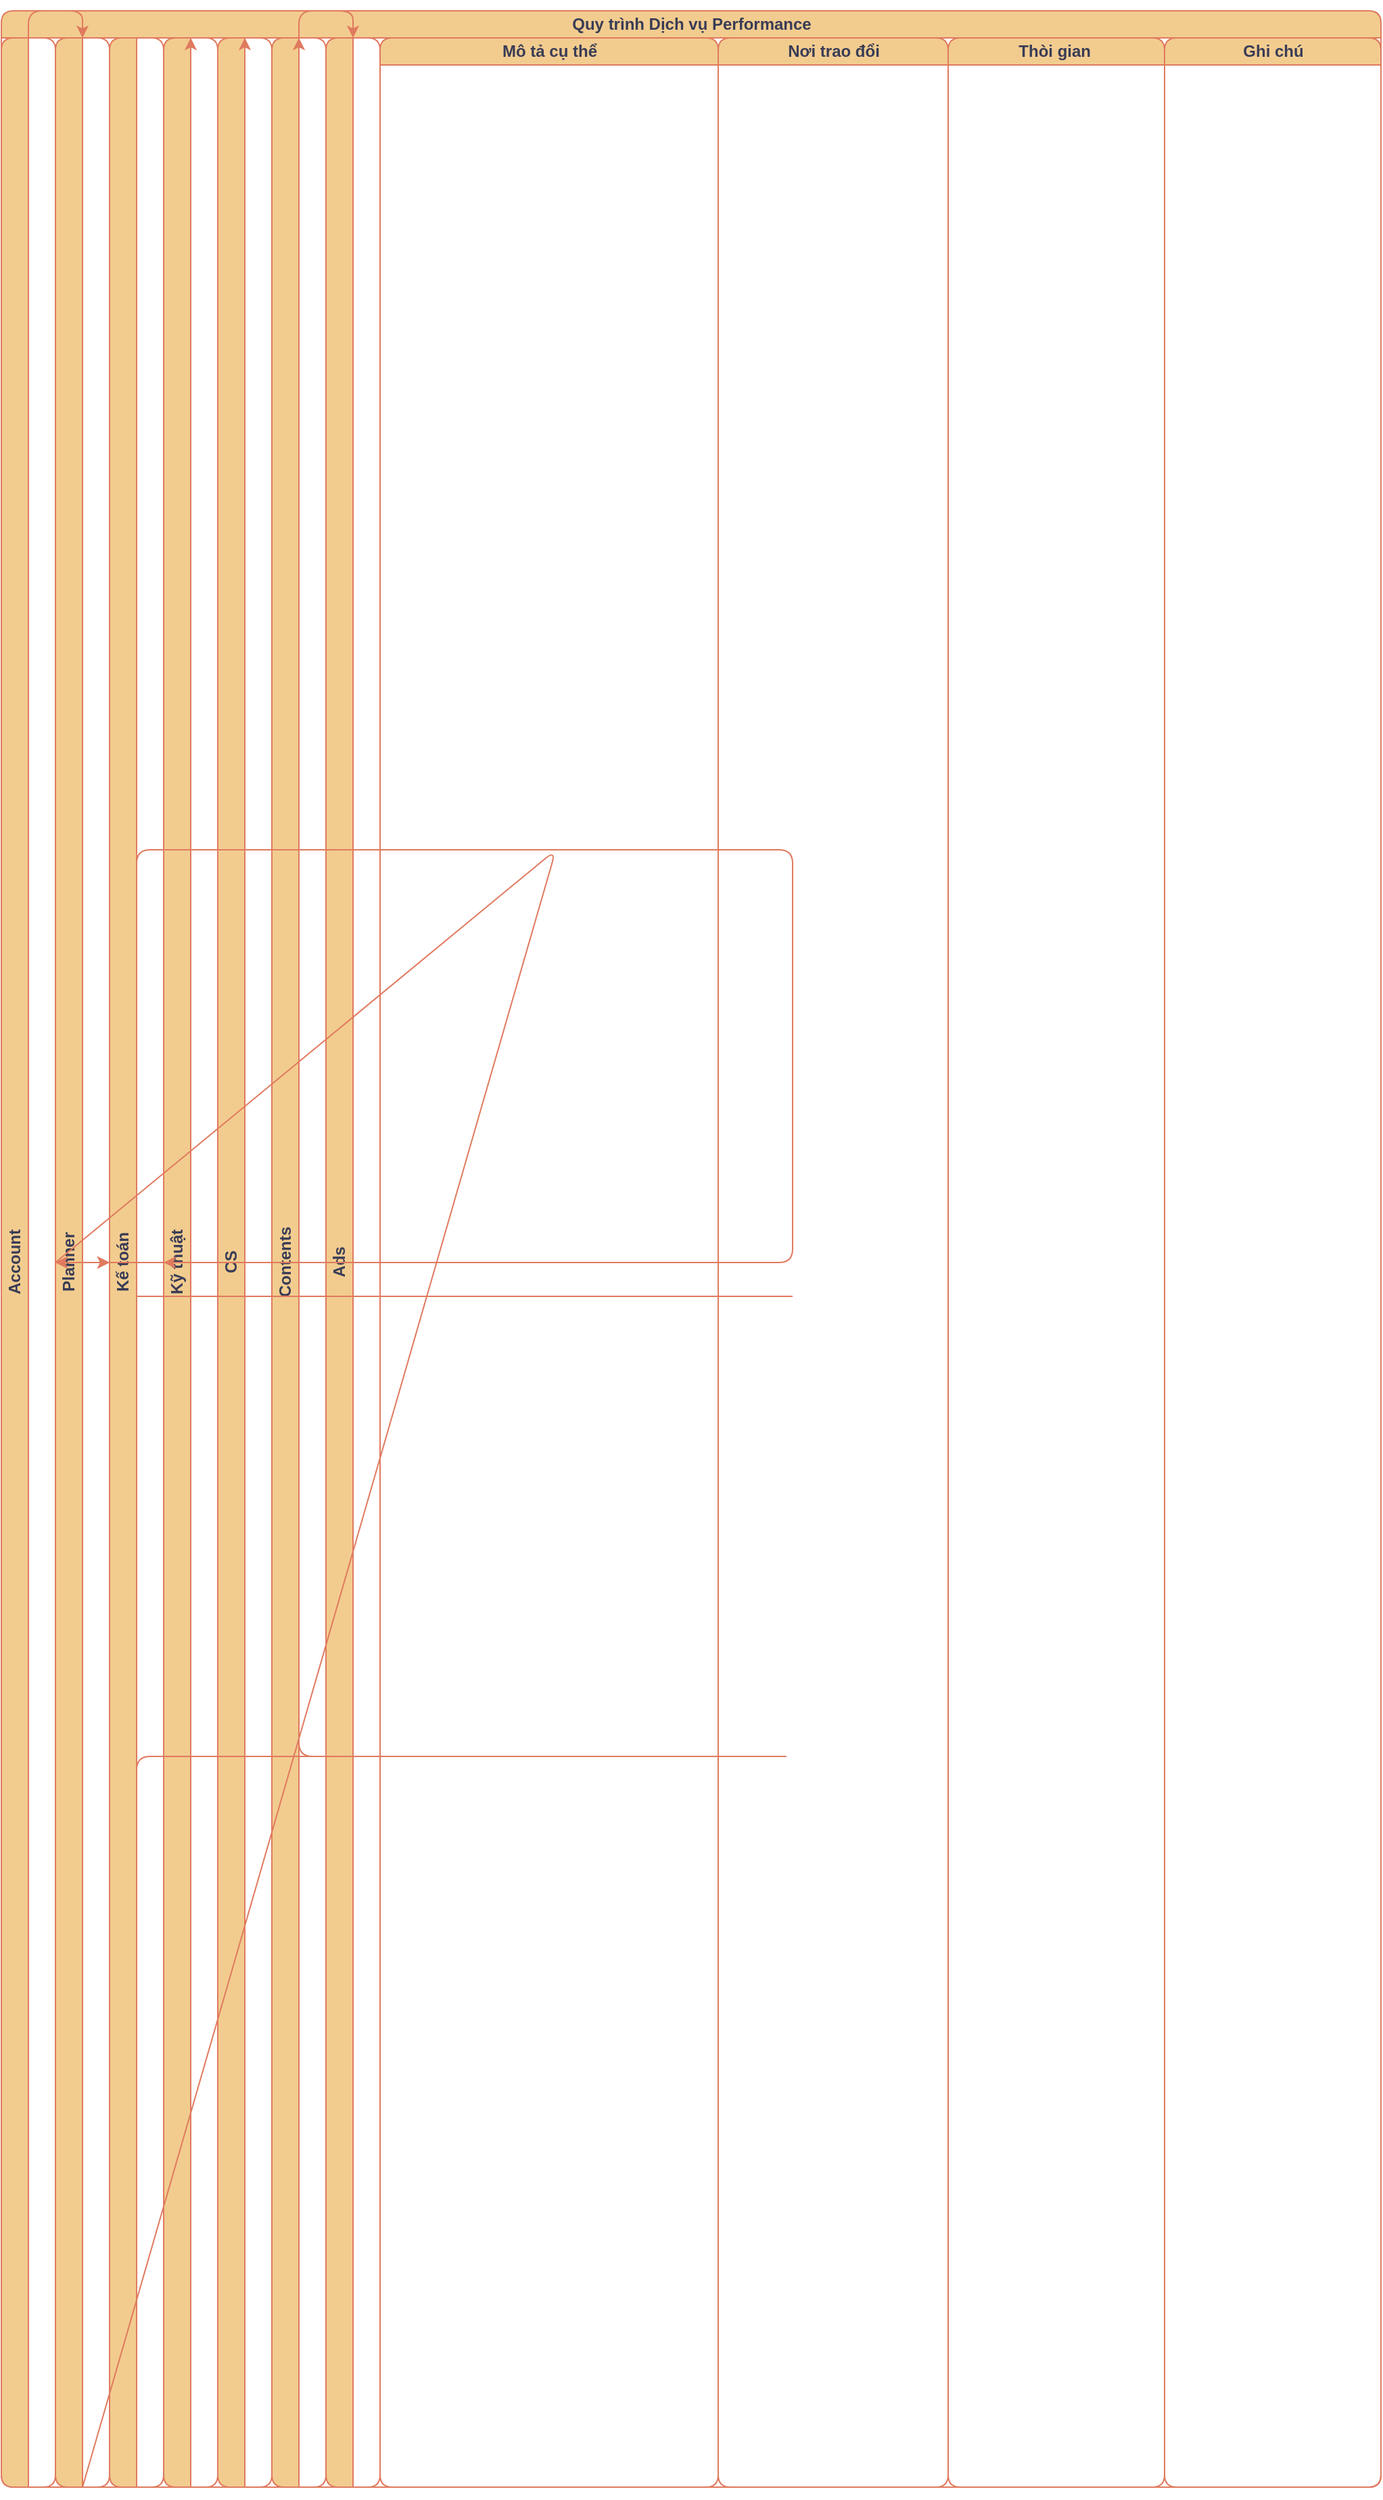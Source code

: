 <mxfile version="28.2.4">
  <diagram name="Trang-1" id="cJSgmq84QjIrBHEmpEzW">
    <mxGraphModel dx="1151" dy="370" grid="1" gridSize="10" guides="1" tooltips="1" connect="1" arrows="1" fold="1" page="1" pageScale="1" pageWidth="827" pageHeight="1169" background="none" math="0" shadow="0">
      <root>
        <mxCell id="0" />
        <mxCell id="1" parent="0" />
        <mxCell id="po69ImwhDXV1_ez0qtBJ-27" value="Quy trình Dịch vụ Performance" style="swimlane;childLayout=stackLayout;resizeParent=1;resizeParentMax=0;startSize=20;html=1;labelBackgroundColor=none;rounded=1;fillColor=#F2CC8F;strokeColor=#E07A5F;fontColor=#393C56;" vertex="1" parent="1">
          <mxGeometry x="-180.0" y="240" width="1020" height="1830" as="geometry" />
        </mxCell>
        <mxCell id="po69ImwhDXV1_ez0qtBJ-28" value="Account" style="swimlane;startSize=20;html=1;labelBackgroundColor=none;rounded=1;fillColor=#F2CC8F;strokeColor=#E07A5F;fontColor=#393C56;" vertex="1" collapsed="1" parent="po69ImwhDXV1_ez0qtBJ-27">
          <mxGeometry y="20" width="40" height="1810" as="geometry">
            <mxRectangle y="20" width="320" height="1810" as="alternateBounds" />
          </mxGeometry>
        </mxCell>
        <mxCell id="F3ab-qrTLPZB82OGR7XM-248" value="Tư vấn" style="whiteSpace=wrap;html=1;rounded=1;labelBackgroundColor=none;fillColor=#F2CC8F;strokeColor=#E07A5F;fontColor=#393C56;" parent="po69ImwhDXV1_ez0qtBJ-28" vertex="1">
          <mxGeometry x="100.0" y="60" width="120" height="60" as="geometry" />
        </mxCell>
        <mxCell id="F3ab-qrTLPZB82OGR7XM-250" value="Tiếp nhận" style="whiteSpace=wrap;html=1;rounded=1;labelBackgroundColor=none;fillColor=#F2CC8F;strokeColor=#E07A5F;fontColor=#393C56;" parent="po69ImwhDXV1_ez0qtBJ-28" vertex="1">
          <mxGeometry x="100.0" y="200" width="120" height="60" as="geometry" />
        </mxCell>
        <mxCell id="F3ab-qrTLPZB82OGR7XM-251" value="" style="edgeStyle=orthogonalEdgeStyle;rounded=1;orthogonalLoop=1;jettySize=auto;html=1;labelBackgroundColor=none;fontColor=default;strokeColor=#E07A5F;" parent="po69ImwhDXV1_ez0qtBJ-28" source="F3ab-qrTLPZB82OGR7XM-248" target="F3ab-qrTLPZB82OGR7XM-250" edge="1">
          <mxGeometry relative="1" as="geometry" />
        </mxCell>
        <mxCell id="F3ab-qrTLPZB82OGR7XM-252" value="Làm Brief" style="rounded=1;whiteSpace=wrap;html=1;labelBackgroundColor=none;fillColor=#F2CC8F;strokeColor=#E07A5F;fontColor=#393C56;" parent="po69ImwhDXV1_ez0qtBJ-28" vertex="1">
          <mxGeometry x="100.0" y="340" width="120" height="60" as="geometry" />
        </mxCell>
        <mxCell id="F3ab-qrTLPZB82OGR7XM-253" value="" style="edgeStyle=orthogonalEdgeStyle;rounded=1;orthogonalLoop=1;jettySize=auto;html=1;labelBackgroundColor=none;fontColor=default;strokeColor=#E07A5F;" parent="po69ImwhDXV1_ez0qtBJ-28" source="F3ab-qrTLPZB82OGR7XM-250" target="F3ab-qrTLPZB82OGR7XM-252" edge="1">
          <mxGeometry relative="1" as="geometry" />
        </mxCell>
        <mxCell id="F3ab-qrTLPZB82OGR7XM-261" value="Pitching" style="whiteSpace=wrap;html=1;rounded=1;labelBackgroundColor=none;fillColor=#F2CC8F;strokeColor=#E07A5F;fontColor=#393C56;" parent="po69ImwhDXV1_ez0qtBJ-28" vertex="1">
          <mxGeometry x="100.0" y="570" width="120" height="60" as="geometry" />
        </mxCell>
        <mxCell id="F3ab-qrTLPZB82OGR7XM-265" value="Chốt khách" style="whiteSpace=wrap;html=1;rounded=1;labelBackgroundColor=none;fillColor=#F2CC8F;strokeColor=#E07A5F;fontColor=#393C56;" parent="po69ImwhDXV1_ez0qtBJ-28" vertex="1">
          <mxGeometry x="100.0" y="710" width="120" height="60" as="geometry" />
        </mxCell>
        <mxCell id="F3ab-qrTLPZB82OGR7XM-266" value="" style="edgeStyle=orthogonalEdgeStyle;rounded=1;orthogonalLoop=1;jettySize=auto;html=1;labelBackgroundColor=none;fontColor=default;strokeColor=#E07A5F;" parent="po69ImwhDXV1_ez0qtBJ-28" source="F3ab-qrTLPZB82OGR7XM-261" target="F3ab-qrTLPZB82OGR7XM-265" edge="1">
          <mxGeometry relative="1" as="geometry" />
        </mxCell>
        <mxCell id="F3ab-qrTLPZB82OGR7XM-269" value="" style="endArrow=classic;html=1;rounded=1;entryX=0;entryY=0.5;entryDx=0;entryDy=0;exitX=0;exitY=0.5;exitDx=0;exitDy=0;labelBackgroundColor=none;fontColor=default;strokeColor=#E07A5F;" parent="po69ImwhDXV1_ez0qtBJ-28" source="F3ab-qrTLPZB82OGR7XM-265" target="F3ab-qrTLPZB82OGR7XM-248" edge="1">
          <mxGeometry relative="1" as="geometry">
            <mxPoint x="60.0" y="730" as="sourcePoint" />
            <mxPoint x="-50.0" y="100" as="targetPoint" />
            <Array as="points">
              <mxPoint x="20.0" y="740" />
              <mxPoint x="20.0" y="270" />
              <mxPoint x="20.0" y="90" />
            </Array>
          </mxGeometry>
        </mxCell>
        <mxCell id="F3ab-qrTLPZB82OGR7XM-270" value="No" style="edgeLabel;resizable=0;html=1;;align=center;verticalAlign=middle;labelBackgroundColor=none;rounded=1;fontColor=#393C56;" parent="F3ab-qrTLPZB82OGR7XM-269" connectable="0" vertex="1">
          <mxGeometry relative="1" as="geometry" />
        </mxCell>
        <mxCell id="po69ImwhDXV1_ez0qtBJ-1" value="Xin thông tin khách" style="rounded=1;whiteSpace=wrap;html=1;labelBackgroundColor=none;fillColor=#F2CC8F;strokeColor=#E07A5F;fontColor=#393C56;" vertex="1" parent="po69ImwhDXV1_ez0qtBJ-28">
          <mxGeometry x="100.0" y="849" width="120" height="60" as="geometry" />
        </mxCell>
        <mxCell id="F3ab-qrTLPZB82OGR7XM-267" value="" style="endArrow=classic;html=1;rounded=1;exitX=0.5;exitY=1;exitDx=0;exitDy=0;entryX=0.5;entryY=0;entryDx=0;entryDy=0;labelBackgroundColor=none;fontColor=default;strokeColor=#E07A5F;" parent="po69ImwhDXV1_ez0qtBJ-28" source="F3ab-qrTLPZB82OGR7XM-265" edge="1" target="po69ImwhDXV1_ez0qtBJ-1">
          <mxGeometry relative="1" as="geometry">
            <mxPoint x="440.0" y="430" as="sourcePoint" />
            <mxPoint x="200.0" y="850" as="targetPoint" />
          </mxGeometry>
        </mxCell>
        <mxCell id="F3ab-qrTLPZB82OGR7XM-268" value="Yes" style="edgeLabel;resizable=0;html=1;;align=center;verticalAlign=middle;labelBackgroundColor=none;rounded=1;fontColor=#393C56;" parent="F3ab-qrTLPZB82OGR7XM-267" connectable="0" vertex="1">
          <mxGeometry relative="1" as="geometry" />
        </mxCell>
        <mxCell id="po69ImwhDXV1_ez0qtBJ-23" value="Họp định kì" style="whiteSpace=wrap;html=1;rounded=1;labelBackgroundColor=none;fillColor=#F2CC8F;strokeColor=#E07A5F;fontColor=#393C56;" vertex="1" parent="po69ImwhDXV1_ez0qtBJ-28">
          <mxGeometry x="100.0" y="1690" width="120" height="60" as="geometry" />
        </mxCell>
        <mxCell id="po69ImwhDXV1_ez0qtBJ-30" value="Planner" style="swimlane;startSize=20;html=1;labelBackgroundColor=none;rounded=1;fillColor=#F2CC8F;strokeColor=#E07A5F;fontColor=#393C56;" vertex="1" collapsed="1" parent="po69ImwhDXV1_ez0qtBJ-27">
          <mxGeometry x="40" y="20" width="40" height="1810" as="geometry">
            <mxRectangle x="320" y="20" width="180" height="1810" as="alternateBounds" />
          </mxGeometry>
        </mxCell>
        <mxCell id="po69ImwhDXV1_ez0qtBJ-60" value="" style="shape=link;html=1;rounded=1;labelBackgroundColor=none;fontColor=default;strokeColor=#E07A5F;" edge="1" parent="po69ImwhDXV1_ez0qtBJ-30">
          <mxGeometry width="100" relative="1" as="geometry">
            <mxPoint x="-319.0" y="1220" as="sourcePoint" />
            <mxPoint x="1101.0" y="1225" as="targetPoint" />
          </mxGeometry>
        </mxCell>
        <mxCell id="F3ab-qrTLPZB82OGR7XM-257" value="Hợp đồng" style="whiteSpace=wrap;html=1;rounded=1;labelBackgroundColor=none;fillColor=#F2CC8F;strokeColor=#E07A5F;fontColor=#393C56;" parent="po69ImwhDXV1_ez0qtBJ-30" vertex="1">
          <mxGeometry x="30.0" y="460" width="120" height="60" as="geometry" />
        </mxCell>
        <mxCell id="po69ImwhDXV1_ez0qtBJ-29" value="Kế toán" style="swimlane;startSize=20;html=1;labelBackgroundColor=none;rounded=1;fillColor=#F2CC8F;strokeColor=#E07A5F;fontColor=#393C56;" vertex="1" collapsed="1" parent="po69ImwhDXV1_ez0qtBJ-27">
          <mxGeometry x="80" y="20" width="40" height="1810" as="geometry">
            <mxRectangle x="500" y="20" width="170" height="1810" as="alternateBounds" />
          </mxGeometry>
        </mxCell>
        <mxCell id="po69ImwhDXV1_ez0qtBJ-66" value="Plan sơ bộ" style="whiteSpace=wrap;html=1;fillColor=#F2CC8F;strokeColor=#E07A5F;fontColor=#393C56;rounded=1;labelBackgroundColor=none;" vertex="1" parent="po69ImwhDXV1_ez0qtBJ-29">
          <mxGeometry x="25.0" y="460" width="120" height="60" as="geometry" />
        </mxCell>
        <mxCell id="po69ImwhDXV1_ez0qtBJ-68" value="Lập Plan chính thức" style="whiteSpace=wrap;html=1;fillColor=#F2CC8F;strokeColor=#E07A5F;fontColor=#393C56;rounded=1;labelBackgroundColor=none;" vertex="1" parent="po69ImwhDXV1_ez0qtBJ-29">
          <mxGeometry x="25.0" y="980" width="120" height="60" as="geometry" />
        </mxCell>
        <mxCell id="po69ImwhDXV1_ez0qtBJ-72" value="Phân tích" style="whiteSpace=wrap;html=1;fillColor=#F2CC8F;strokeColor=#E07A5F;fontColor=#393C56;rounded=1;labelBackgroundColor=none;" vertex="1" parent="po69ImwhDXV1_ez0qtBJ-29">
          <mxGeometry x="25.0" y="1690" width="120" height="60" as="geometry" />
        </mxCell>
        <mxCell id="po69ImwhDXV1_ez0qtBJ-31" value="Kỹ thuật" style="swimlane;startSize=20;html=1;labelBackgroundColor=none;rounded=1;fillColor=#F2CC8F;strokeColor=#E07A5F;fontColor=#393C56;" vertex="1" collapsed="1" parent="po69ImwhDXV1_ez0qtBJ-27">
          <mxGeometry x="120" y="20" width="40" height="1810" as="geometry">
            <mxRectangle x="540" y="20" width="170" height="1810" as="alternateBounds" />
          </mxGeometry>
        </mxCell>
        <mxCell id="po69ImwhDXV1_ez0qtBJ-42" value="" style="shape=link;html=1;rounded=1;labelBackgroundColor=none;fontColor=default;strokeColor=#E07A5F;" edge="1" parent="po69ImwhDXV1_ez0qtBJ-31">
          <mxGeometry width="100" relative="1" as="geometry">
            <mxPoint x="-670.0" y="40" as="sourcePoint" />
            <mxPoint x="750.0" y="45" as="targetPoint" />
          </mxGeometry>
        </mxCell>
        <mxCell id="po69ImwhDXV1_ez0qtBJ-5" value="Share tài khoản" style="rounded=1;whiteSpace=wrap;html=1;labelBackgroundColor=none;fillColor=#F2CC8F;strokeColor=#E07A5F;fontColor=#393C56;" vertex="1" parent="po69ImwhDXV1_ez0qtBJ-31">
          <mxGeometry x="25.0" y="980" width="120" height="60" as="geometry" />
        </mxCell>
        <mxCell id="po69ImwhDXV1_ez0qtBJ-38" value="CS" style="swimlane;startSize=20;html=1;labelBackgroundColor=none;rounded=1;fillColor=#F2CC8F;strokeColor=#E07A5F;fontColor=#393C56;" vertex="1" collapsed="1" parent="po69ImwhDXV1_ez0qtBJ-27">
          <mxGeometry x="160" y="20" width="40" height="1810" as="geometry">
            <mxRectangle x="580" y="20" width="180" height="1810" as="alternateBounds" />
          </mxGeometry>
        </mxCell>
        <mxCell id="po69ImwhDXV1_ez0qtBJ-10" value="Tạo tài khoản" style="rounded=1;whiteSpace=wrap;html=1;labelBackgroundColor=none;fillColor=#F2CC8F;strokeColor=#E07A5F;fontColor=#393C56;" vertex="1" parent="po69ImwhDXV1_ez0qtBJ-38">
          <mxGeometry x="30.0" y="980" width="120" height="60" as="geometry" />
        </mxCell>
        <mxCell id="po69ImwhDXV1_ez0qtBJ-12" value="Nạp tiền" style="whiteSpace=wrap;html=1;rounded=1;labelBackgroundColor=none;fillColor=#F2CC8F;strokeColor=#E07A5F;fontColor=#393C56;" vertex="1" parent="po69ImwhDXV1_ez0qtBJ-38">
          <mxGeometry x="30.0" y="1110" width="120" height="60" as="geometry" />
        </mxCell>
        <mxCell id="po69ImwhDXV1_ez0qtBJ-13" value="" style="edgeStyle=orthogonalEdgeStyle;rounded=1;orthogonalLoop=1;jettySize=auto;html=1;labelBackgroundColor=none;fontColor=default;strokeColor=#E07A5F;" edge="1" parent="po69ImwhDXV1_ez0qtBJ-38" source="po69ImwhDXV1_ez0qtBJ-10" target="po69ImwhDXV1_ez0qtBJ-12">
          <mxGeometry relative="1" as="geometry" />
        </mxCell>
        <mxCell id="po69ImwhDXV1_ez0qtBJ-59" value="" style="shape=link;html=1;rounded=1;labelBackgroundColor=none;fontColor=default;strokeColor=#E07A5F;" edge="1" parent="po69ImwhDXV1_ez0qtBJ-38">
          <mxGeometry width="100" relative="1" as="geometry">
            <mxPoint x="-839.0" y="810" as="sourcePoint" />
            <mxPoint x="581.0" y="815" as="targetPoint" />
          </mxGeometry>
        </mxCell>
        <mxCell id="po69ImwhDXV1_ez0qtBJ-39" value="Contents" style="swimlane;startSize=20;html=1;labelBackgroundColor=none;rounded=1;fillColor=#F2CC8F;strokeColor=#E07A5F;fontColor=#393C56;" vertex="1" collapsed="1" parent="po69ImwhDXV1_ez0qtBJ-27">
          <mxGeometry x="200" y="20" width="40" height="1810" as="geometry">
            <mxRectangle x="620" y="20" width="180" height="1810" as="alternateBounds" />
          </mxGeometry>
        </mxCell>
        <mxCell id="po69ImwhDXV1_ez0qtBJ-14" value="Sản xuất Content" style="whiteSpace=wrap;html=1;rounded=1;labelBackgroundColor=none;fillColor=#F2CC8F;strokeColor=#E07A5F;fontColor=#393C56;" vertex="1" parent="po69ImwhDXV1_ez0qtBJ-39">
          <mxGeometry x="30.0" y="1300" width="120" height="60" as="geometry" />
        </mxCell>
        <mxCell id="po69ImwhDXV1_ez0qtBJ-40" value="Ads" style="swimlane;startSize=20;html=1;labelBackgroundColor=none;rounded=1;fillColor=#F2CC8F;strokeColor=#E07A5F;fontColor=#393C56;" vertex="1" collapsed="1" parent="po69ImwhDXV1_ez0qtBJ-27">
          <mxGeometry x="240" y="20" width="40" height="1810" as="geometry">
            <mxRectangle x="660" y="20" width="220" height="1810" as="alternateBounds" />
          </mxGeometry>
        </mxCell>
        <mxCell id="po69ImwhDXV1_ez0qtBJ-65" value="" style="edgeStyle=orthogonalEdgeStyle;rounded=0;orthogonalLoop=1;jettySize=auto;html=1;strokeColor=#E07A5F;fontColor=#393C56;fillColor=#F2CC8F;" edge="1" parent="po69ImwhDXV1_ez0qtBJ-40" source="po69ImwhDXV1_ez0qtBJ-17" target="po69ImwhDXV1_ez0qtBJ-64">
          <mxGeometry relative="1" as="geometry" />
        </mxCell>
        <mxCell id="po69ImwhDXV1_ez0qtBJ-17" value="Setup Camp&lt;div&gt;Lên Ads&lt;/div&gt;" style="whiteSpace=wrap;html=1;rounded=1;labelBackgroundColor=none;fillColor=#F2CC8F;strokeColor=#E07A5F;fontColor=#393C56;" vertex="1" parent="po69ImwhDXV1_ez0qtBJ-40">
          <mxGeometry x="50.0" y="1380" width="120" height="60" as="geometry" />
        </mxCell>
        <mxCell id="po69ImwhDXV1_ez0qtBJ-58" value="" style="shape=link;html=1;rounded=1;labelBackgroundColor=none;fontColor=default;strokeColor=#E07A5F;" edge="1" parent="po69ImwhDXV1_ez0qtBJ-40">
          <mxGeometry width="100" relative="1" as="geometry">
            <mxPoint x="-1200.0" y="420" as="sourcePoint" />
            <mxPoint x="220.0" y="425" as="targetPoint" />
          </mxGeometry>
        </mxCell>
        <mxCell id="po69ImwhDXV1_ez0qtBJ-64" value="Theo dõi và tối ưu&lt;br&gt;Báo cáo" style="whiteSpace=wrap;html=1;fillColor=#F2CC8F;strokeColor=#E07A5F;fontColor=#393C56;rounded=1;labelBackgroundColor=none;" vertex="1" parent="po69ImwhDXV1_ez0qtBJ-40">
          <mxGeometry x="50.0" y="1690" width="120" height="60" as="geometry" />
        </mxCell>
        <mxCell id="po69ImwhDXV1_ez0qtBJ-53" value="Mô tả cụ thể" style="swimlane;startSize=20;html=1;labelBackgroundColor=none;rounded=1;fillColor=#F2CC8F;strokeColor=#E07A5F;fontColor=#393C56;" vertex="1" parent="po69ImwhDXV1_ez0qtBJ-27">
          <mxGeometry x="280" y="20" width="250" height="1810" as="geometry" />
        </mxCell>
        <mxCell id="po69ImwhDXV1_ez0qtBJ-55" value="Nơi trao đổi" style="swimlane;startSize=20;html=1;labelBackgroundColor=none;rounded=1;fillColor=#F2CC8F;strokeColor=#E07A5F;fontColor=#393C56;" vertex="1" parent="po69ImwhDXV1_ez0qtBJ-27">
          <mxGeometry x="530" y="20" width="170" height="1810" as="geometry" />
        </mxCell>
        <mxCell id="po69ImwhDXV1_ez0qtBJ-56" value="Thòi gian&amp;nbsp;" style="swimlane;startSize=20;html=1;labelBackgroundColor=none;rounded=1;fillColor=#F2CC8F;strokeColor=#E07A5F;fontColor=#393C56;" vertex="1" parent="po69ImwhDXV1_ez0qtBJ-27">
          <mxGeometry x="700" y="20" width="160" height="1810" as="geometry" />
        </mxCell>
        <mxCell id="po69ImwhDXV1_ez0qtBJ-57" value="Ghi chú" style="swimlane;startSize=20;html=1;labelBackgroundColor=none;rounded=1;fillColor=#F2CC8F;strokeColor=#E07A5F;fontColor=#393C56;" vertex="1" parent="po69ImwhDXV1_ez0qtBJ-27">
          <mxGeometry x="860" y="20" width="160" height="1810" as="geometry" />
        </mxCell>
        <mxCell id="po69ImwhDXV1_ez0qtBJ-18" value="" style="edgeStyle=orthogonalEdgeStyle;rounded=1;orthogonalLoop=1;jettySize=auto;html=1;labelBackgroundColor=none;fontColor=default;strokeColor=#E07A5F;" edge="1" parent="po69ImwhDXV1_ez0qtBJ-27" source="po69ImwhDXV1_ez0qtBJ-14" target="po69ImwhDXV1_ez0qtBJ-17">
          <mxGeometry relative="1" as="geometry" />
        </mxCell>
        <mxCell id="po69ImwhDXV1_ez0qtBJ-70" value="" style="edgeStyle=orthogonalEdgeStyle;rounded=0;orthogonalLoop=1;jettySize=auto;html=1;strokeColor=#E07A5F;fontColor=#393C56;fillColor=#F2CC8F;exitX=0.5;exitY=0;exitDx=0;exitDy=0;entryX=0.5;entryY=0;entryDx=0;entryDy=0;" edge="1" parent="po69ImwhDXV1_ez0qtBJ-27" source="po69ImwhDXV1_ez0qtBJ-68" target="po69ImwhDXV1_ez0qtBJ-5">
          <mxGeometry relative="1" as="geometry">
            <Array as="points">
              <mxPoint x="585" y="950" />
              <mxPoint x="755" y="950" />
            </Array>
          </mxGeometry>
        </mxCell>
        <mxCell id="po69ImwhDXV1_ez0qtBJ-71" value="" style="edgeStyle=orthogonalEdgeStyle;rounded=0;orthogonalLoop=1;jettySize=auto;html=1;strokeColor=#E07A5F;fontColor=#393C56;fillColor=#F2CC8F;exitX=0.5;exitY=0;exitDx=0;exitDy=0;entryX=0.5;entryY=0;entryDx=0;entryDy=0;" edge="1" parent="po69ImwhDXV1_ez0qtBJ-27" source="po69ImwhDXV1_ez0qtBJ-68" target="po69ImwhDXV1_ez0qtBJ-10">
          <mxGeometry relative="1" as="geometry">
            <Array as="points">
              <mxPoint x="585" y="950" />
              <mxPoint x="930" y="950" />
            </Array>
          </mxGeometry>
        </mxCell>
        <mxCell id="po69ImwhDXV1_ez0qtBJ-45" value="" style="edgeStyle=orthogonalEdgeStyle;rounded=1;orthogonalLoop=1;jettySize=auto;html=1;entryX=0.5;entryY=0;entryDx=0;entryDy=0;labelBackgroundColor=none;fontColor=default;strokeColor=#E07A5F;exitX=0.5;exitY=1;exitDx=0;exitDy=0;" edge="1" parent="po69ImwhDXV1_ez0qtBJ-27" source="po69ImwhDXV1_ez0qtBJ-68" target="po69ImwhDXV1_ez0qtBJ-14">
          <mxGeometry relative="1" as="geometry">
            <mxPoint x="590.032" y="1060" as="sourcePoint" />
            <mxPoint x="590.0" y="1140" as="targetPoint" />
            <Array as="points">
              <mxPoint x="585" y="1290" />
              <mxPoint x="1110" y="1290" />
            </Array>
          </mxGeometry>
        </mxCell>
        <mxCell id="po69ImwhDXV1_ez0qtBJ-73" value="" style="edgeStyle=orthogonalEdgeStyle;rounded=0;orthogonalLoop=1;jettySize=auto;html=1;strokeColor=#E07A5F;fontColor=#393C56;fillColor=#F2CC8F;" edge="1" parent="po69ImwhDXV1_ez0qtBJ-27" source="po69ImwhDXV1_ez0qtBJ-64" target="po69ImwhDXV1_ez0qtBJ-72">
          <mxGeometry relative="1" as="geometry" />
        </mxCell>
        <mxCell id="F3ab-qrTLPZB82OGR7XM-258" value="" style="edgeStyle=orthogonalEdgeStyle;rounded=1;orthogonalLoop=1;jettySize=auto;html=1;labelBackgroundColor=none;fontColor=default;strokeColor=#E07A5F;" parent="po69ImwhDXV1_ez0qtBJ-27" source="F3ab-qrTLPZB82OGR7XM-252" target="F3ab-qrTLPZB82OGR7XM-257" edge="1">
          <mxGeometry relative="1" as="geometry" />
        </mxCell>
        <mxCell id="po69ImwhDXV1_ez0qtBJ-67" value="" style="edgeStyle=orthogonalEdgeStyle;rounded=0;orthogonalLoop=1;jettySize=auto;html=1;strokeColor=#E07A5F;fontColor=#393C56;fillColor=#F2CC8F;" edge="1" parent="po69ImwhDXV1_ez0qtBJ-27" source="F3ab-qrTLPZB82OGR7XM-252" target="po69ImwhDXV1_ez0qtBJ-66">
          <mxGeometry relative="1" as="geometry" />
        </mxCell>
        <mxCell id="F3ab-qrTLPZB82OGR7XM-264" value="" style="edgeStyle=orthogonalEdgeStyle;rounded=1;orthogonalLoop=1;jettySize=auto;html=1;entryX=1;entryY=0.5;entryDx=0;entryDy=0;exitX=0.5;exitY=1;exitDx=0;exitDy=0;labelBackgroundColor=none;fontColor=default;strokeColor=#E07A5F;" parent="po69ImwhDXV1_ez0qtBJ-27" source="po69ImwhDXV1_ez0qtBJ-66" target="F3ab-qrTLPZB82OGR7XM-261" edge="1">
          <mxGeometry relative="1" as="geometry">
            <mxPoint x="720.0" y="740" as="targetPoint" />
            <Array as="points">
              <mxPoint x="585.0" y="620" />
            </Array>
            <mxPoint x="590.0" y="540" as="sourcePoint" />
          </mxGeometry>
        </mxCell>
        <mxCell id="po69ImwhDXV1_ez0qtBJ-46" value="" style="endArrow=none;html=1;rounded=1;exitX=1;exitY=0.5;exitDx=0;exitDy=0;entryX=0.5;entryY=1;entryDx=0;entryDy=0;labelBackgroundColor=none;fontColor=default;strokeColor=#E07A5F;" edge="1" parent="po69ImwhDXV1_ez0qtBJ-27" source="F3ab-qrTLPZB82OGR7XM-261" target="F3ab-qrTLPZB82OGR7XM-257">
          <mxGeometry width="50" height="50" relative="1" as="geometry">
            <mxPoint x="510.0" y="770" as="sourcePoint" />
            <mxPoint x="560.0" y="720" as="targetPoint" />
            <Array as="points">
              <mxPoint x="410.0" y="620" />
            </Array>
          </mxGeometry>
        </mxCell>
        <mxCell id="po69ImwhDXV1_ez0qtBJ-69" value="" style="edgeStyle=orthogonalEdgeStyle;rounded=0;orthogonalLoop=1;jettySize=auto;html=1;strokeColor=#E07A5F;fontColor=#393C56;fillColor=#F2CC8F;" edge="1" parent="po69ImwhDXV1_ez0qtBJ-27" source="po69ImwhDXV1_ez0qtBJ-1" target="po69ImwhDXV1_ez0qtBJ-68">
          <mxGeometry relative="1" as="geometry" />
        </mxCell>
        <mxCell id="po69ImwhDXV1_ez0qtBJ-24" value="" style="edgeStyle=orthogonalEdgeStyle;rounded=1;orthogonalLoop=1;jettySize=auto;html=1;labelBackgroundColor=none;fontColor=default;strokeColor=#E07A5F;exitX=0;exitY=0.5;exitDx=0;exitDy=0;" edge="1" parent="po69ImwhDXV1_ez0qtBJ-27" source="po69ImwhDXV1_ez0qtBJ-72" target="po69ImwhDXV1_ez0qtBJ-23">
          <mxGeometry relative="1" as="geometry">
            <mxPoint x="450.0" y="1770" as="sourcePoint" />
          </mxGeometry>
        </mxCell>
      </root>
    </mxGraphModel>
  </diagram>
</mxfile>
